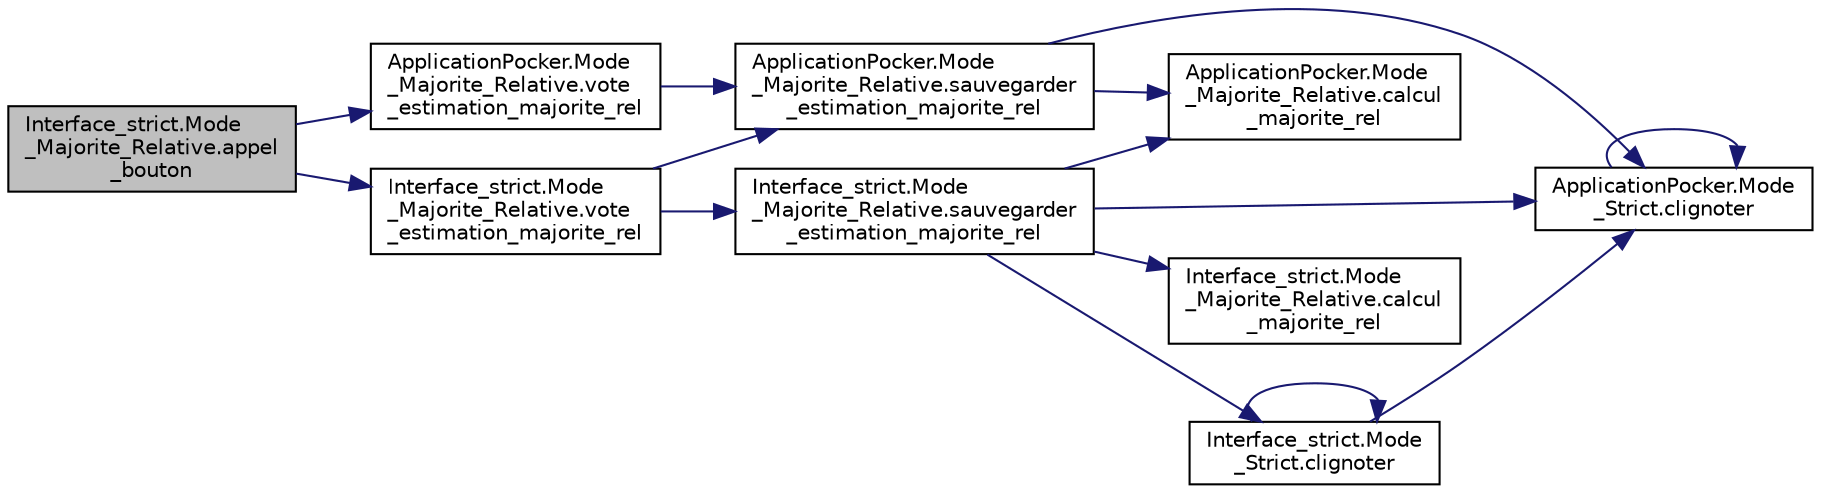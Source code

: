 digraph "Interface_strict.Mode_Majorite_Relative.appel_bouton"
{
  edge [fontname="Helvetica",fontsize="10",labelfontname="Helvetica",labelfontsize="10"];
  node [fontname="Helvetica",fontsize="10",shape=record];
  rankdir="LR";
  Node2 [label="Interface_strict.Mode\l_Majorite_Relative.appel\l_bouton",height=0.2,width=0.4,color="black", fillcolor="grey75", style="filled", fontcolor="black"];
  Node2 -> Node3 [color="midnightblue",fontsize="10",style="solid",fontname="Helvetica"];
  Node3 [label="ApplicationPocker.Mode\l_Majorite_Relative.vote\l_estimation_majorite_rel",height=0.2,width=0.4,color="black", fillcolor="white", style="filled",URL="$class_application_pocker_1_1_mode___majorite___relative.html#a194f33fb9beb1c1a2fba6e6dc99dec05"];
  Node3 -> Node4 [color="midnightblue",fontsize="10",style="solid",fontname="Helvetica"];
  Node4 [label="ApplicationPocker.Mode\l_Majorite_Relative.sauvegarder\l_estimation_majorite_rel",height=0.2,width=0.4,color="black", fillcolor="white", style="filled",URL="$class_application_pocker_1_1_mode___majorite___relative.html#ace3834e159befb96257af4ec2eb9f4e2"];
  Node4 -> Node5 [color="midnightblue",fontsize="10",style="solid",fontname="Helvetica"];
  Node5 [label="ApplicationPocker.Mode\l_Majorite_Relative.calcul\l_majorite_rel",height=0.2,width=0.4,color="black", fillcolor="white", style="filled",URL="$class_application_pocker_1_1_mode___majorite___relative.html#af9bb1561520e05a2a3732f367caaf5d6"];
  Node4 -> Node6 [color="midnightblue",fontsize="10",style="solid",fontname="Helvetica"];
  Node6 [label="ApplicationPocker.Mode\l_Strict.clignoter",height=0.2,width=0.4,color="black", fillcolor="white", style="filled",URL="$class_application_pocker_1_1_mode___strict.html#a843a41abde8f3149546359546840d74a"];
  Node6 -> Node6 [color="midnightblue",fontsize="10",style="solid",fontname="Helvetica"];
  Node2 -> Node7 [color="midnightblue",fontsize="10",style="solid",fontname="Helvetica"];
  Node7 [label="Interface_strict.Mode\l_Majorite_Relative.vote\l_estimation_majorite_rel",height=0.2,width=0.4,color="black", fillcolor="white", style="filled",URL="$class_interface__strict_1_1_mode___majorite___relative.html#a7444305330834150fd32090b99534391"];
  Node7 -> Node4 [color="midnightblue",fontsize="10",style="solid",fontname="Helvetica"];
  Node7 -> Node8 [color="midnightblue",fontsize="10",style="solid",fontname="Helvetica"];
  Node8 [label="Interface_strict.Mode\l_Majorite_Relative.sauvegarder\l_estimation_majorite_rel",height=0.2,width=0.4,color="black", fillcolor="white", style="filled",URL="$class_interface__strict_1_1_mode___majorite___relative.html#a23b6f69be4d7daec1abf40b89c993bad"];
  Node8 -> Node5 [color="midnightblue",fontsize="10",style="solid",fontname="Helvetica"];
  Node8 -> Node9 [color="midnightblue",fontsize="10",style="solid",fontname="Helvetica"];
  Node9 [label="Interface_strict.Mode\l_Majorite_Relative.calcul\l_majorite_rel",height=0.2,width=0.4,color="black", fillcolor="white", style="filled",URL="$class_interface__strict_1_1_mode___majorite___relative.html#a10acd9f7fd88ce3d525f48d4feaa0a8b"];
  Node8 -> Node6 [color="midnightblue",fontsize="10",style="solid",fontname="Helvetica"];
  Node8 -> Node10 [color="midnightblue",fontsize="10",style="solid",fontname="Helvetica"];
  Node10 [label="Interface_strict.Mode\l_Strict.clignoter",height=0.2,width=0.4,color="black", fillcolor="white", style="filled",URL="$class_interface__strict_1_1_mode___strict.html#a4e861610380efa3bf23ac3e7c2ecdac7"];
  Node10 -> Node6 [color="midnightblue",fontsize="10",style="solid",fontname="Helvetica"];
  Node10 -> Node10 [color="midnightblue",fontsize="10",style="solid",fontname="Helvetica"];
}
